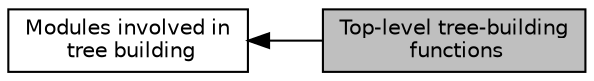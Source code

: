 digraph "Top-level tree-building functions"
{
  edge [fontname="Helvetica",fontsize="10",labelfontname="Helvetica",labelfontsize="10"];
  node [fontname="Helvetica",fontsize="10",shape=record];
  rankdir=LR;
  Node0 [label="Top-level tree-building\l functions",height=0.2,width=0.4,color="black", fillcolor="grey75", style="filled", fontcolor="black"];
  Node1 [label="Modules involved in\l tree building",height=0.2,width=0.4,color="black", fillcolor="white", style="filled",URL="$group__tree__group.html",tooltip="See. "];
  Node1->Node0 [shape=plaintext, dir="back", style="solid"];
}
